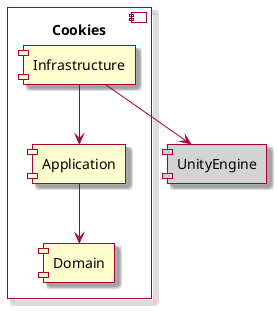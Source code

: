 ﻿@startuml
skin rose
skinparam componentstyle uml1

component Cookies{
    component Domain
    component Application
    component Infrastructure
}

component UnityEngine #lightgray

Infrastructure --> Application
Application --> Domain
Infrastructure --> UnityEngine


@enduml